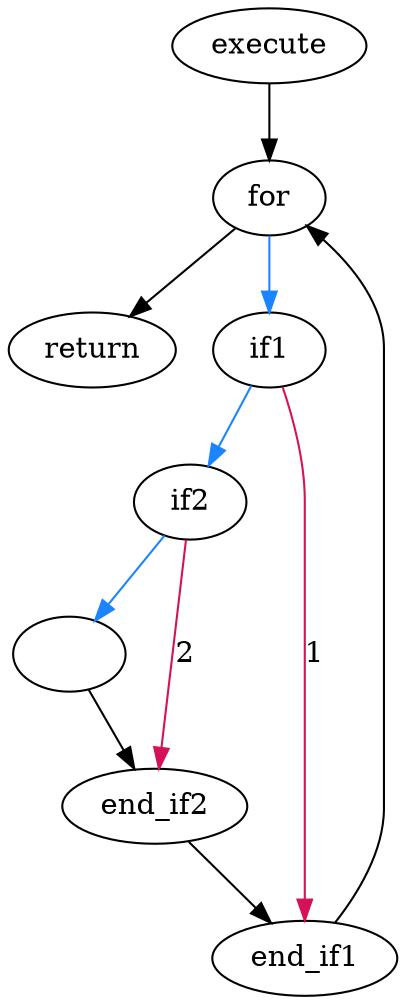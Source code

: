 digraph G {
    execute -> for;
    for -> return;
    for -> if1 [color="#1A85FF"];
    if1 -> if2 [color="#1A85FF"];
    if1 -> end_if1 [label=1 color="#D41159"];
    if2 -> code [color="#1A85FF"];
    if2 -> end_if2 [label=2 color="#D41159"];
    code -> end_if2;
    end_if2 -> end_if1;
    end_if1 -> for;
    code [label=""];
}
